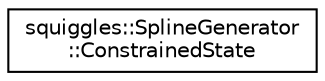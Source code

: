 digraph "Graphical Class Hierarchy"
{
 // LATEX_PDF_SIZE
  edge [fontname="Helvetica",fontsize="10",labelfontname="Helvetica",labelfontsize="10"];
  node [fontname="Helvetica",fontsize="10",shape=record];
  rankdir="LR";
  Node0 [label="squiggles::SplineGenerator\l::ConstrainedState",height=0.2,width=0.4,color="black", fillcolor="white", style="filled",URL="$structsquiggles_1_1SplineGenerator_1_1ConstrainedState.html",tooltip=" "];
}
